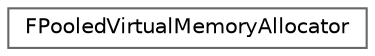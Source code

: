 digraph "Graphical Class Hierarchy"
{
 // INTERACTIVE_SVG=YES
 // LATEX_PDF_SIZE
  bgcolor="transparent";
  edge [fontname=Helvetica,fontsize=10,labelfontname=Helvetica,labelfontsize=10];
  node [fontname=Helvetica,fontsize=10,shape=box,height=0.2,width=0.4];
  rankdir="LR";
  Node0 [id="Node000000",label="FPooledVirtualMemoryAllocator",height=0.2,width=0.4,color="grey40", fillcolor="white", style="filled",URL="$dc/dec/structFPooledVirtualMemoryAllocator.html",tooltip="This class pools OS allocations made from FMallocBinned2."];
}

